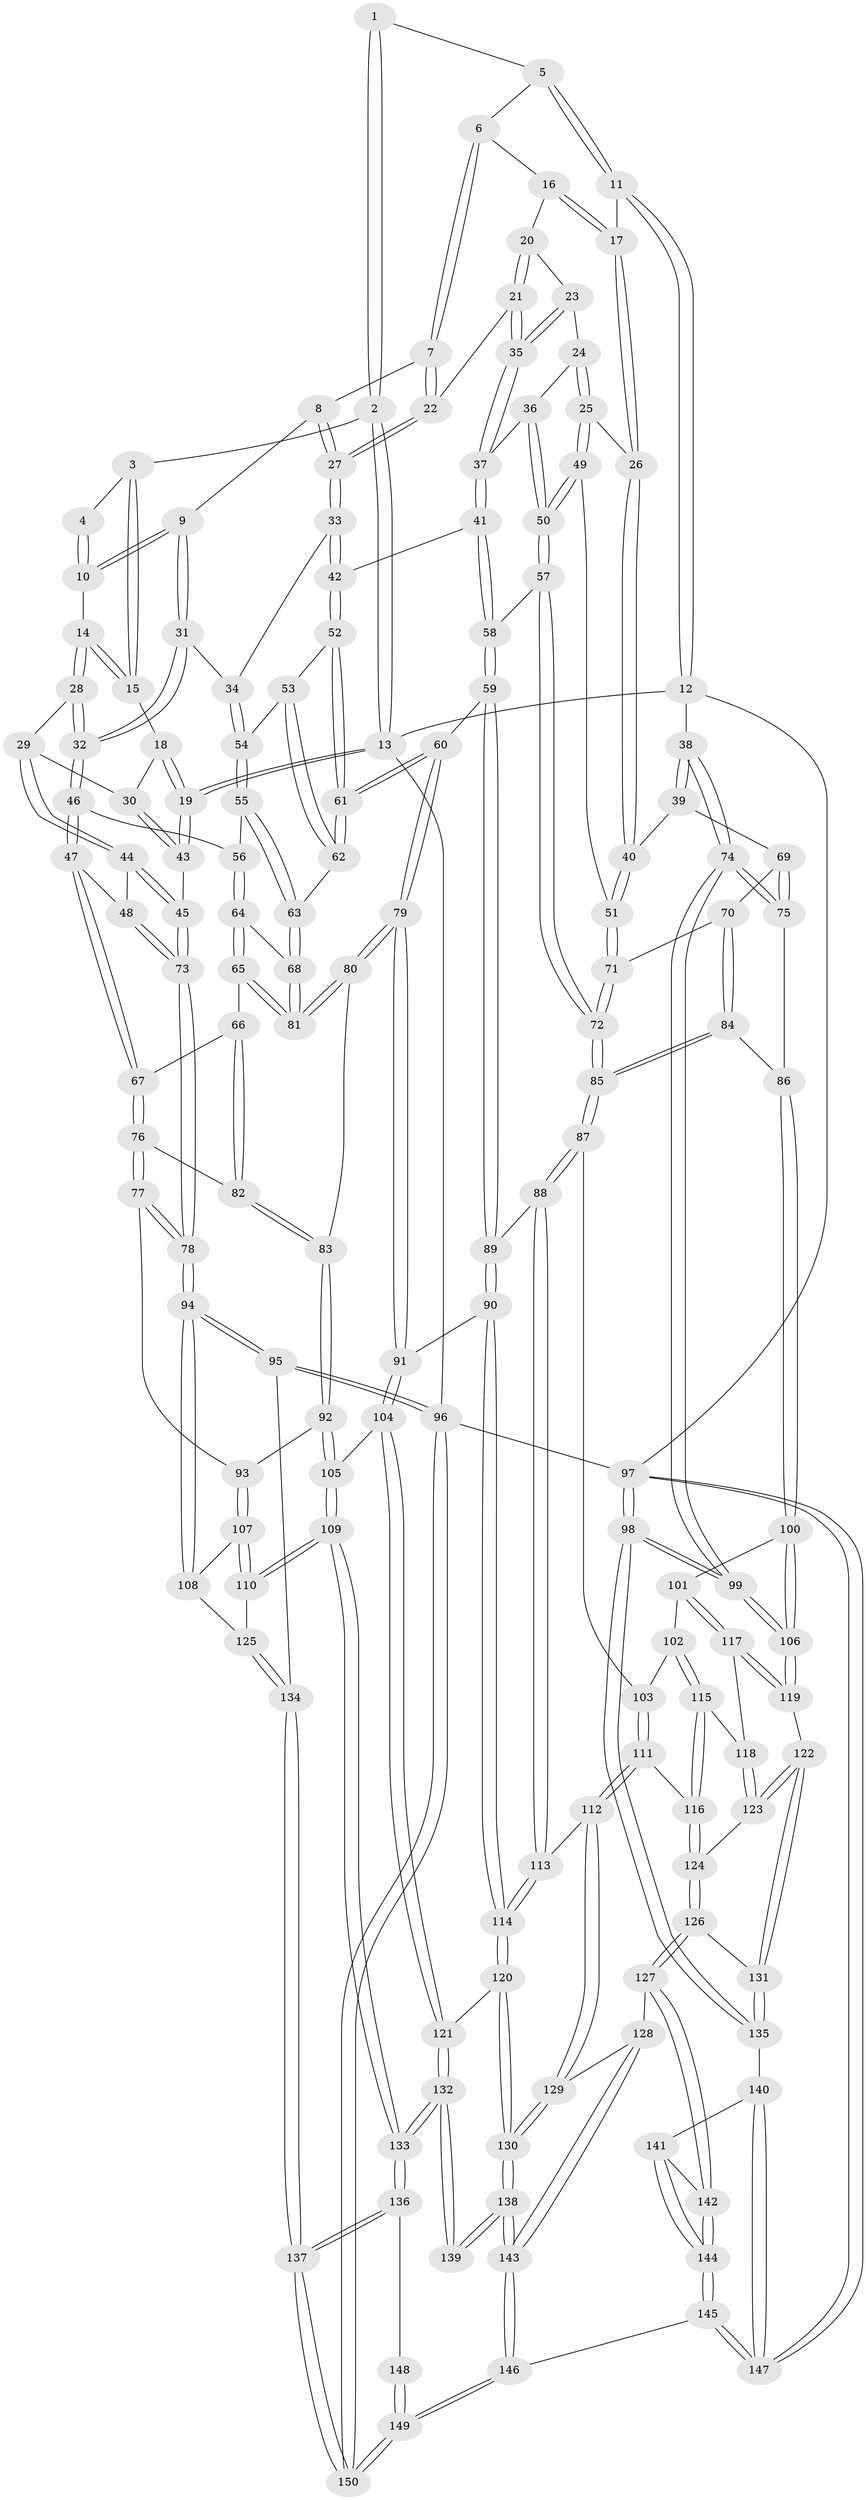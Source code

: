 // coarse degree distribution, {4: 0.4891304347826087, 6: 0.10869565217391304, 2: 0.010869565217391304, 3: 0.10869565217391304, 5: 0.2826086956521739}
// Generated by graph-tools (version 1.1) at 2025/42/03/06/25 10:42:27]
// undirected, 150 vertices, 372 edges
graph export_dot {
graph [start="1"]
  node [color=gray90,style=filled];
  1 [pos="+0.42722693691488656+0"];
  2 [pos="+0+0"];
  3 [pos="+0.17726142594855013+0.016029287956997415"];
  4 [pos="+0.2874645532370419+0.033408490286556965"];
  5 [pos="+0.47449517207517533+0"];
  6 [pos="+0.4794538746681421+0"];
  7 [pos="+0.45305489654951847+0"];
  8 [pos="+0.3999320598098117+0.06354181264381392"];
  9 [pos="+0.3201457638280555+0.09796005334943075"];
  10 [pos="+0.2987420863482433+0.0821232482272963"];
  11 [pos="+0.974718620309343+0"];
  12 [pos="+1+0"];
  13 [pos="+0+0"];
  14 [pos="+0.19743340347166197+0.08319501239910827"];
  15 [pos="+0.19612161332829825+0.08106901800130292"];
  16 [pos="+0.5678781219075226+0.04721431814299835"];
  17 [pos="+0.7797889635723817+0.058798998872157546"];
  18 [pos="+0.13346488559933992+0.10660093606431385"];
  19 [pos="+0+0"];
  20 [pos="+0.5775482619970232+0.08003125797643186"];
  21 [pos="+0.49428421821179985+0.15330496799044055"];
  22 [pos="+0.49283517415809525+0.15227423008116406"];
  23 [pos="+0.5894277065788114+0.10370295881254081"];
  24 [pos="+0.6171554693680915+0.13183095510888426"];
  25 [pos="+0.7472246669502495+0.14962094292814948"];
  26 [pos="+0.7624470563601226+0.13227692198254185"];
  27 [pos="+0.4116284482018042+0.17294960300730733"];
  28 [pos="+0.20008231432882623+0.11608645491377632"];
  29 [pos="+0.12273332618311626+0.1939810634782271"];
  30 [pos="+0.08734790024721031+0.15291026593040155"];
  31 [pos="+0.29545386820115793+0.1959144067593419"];
  32 [pos="+0.2784310161152+0.20400333909524465"];
  33 [pos="+0.396007358977769+0.20521209585002756"];
  34 [pos="+0.36693931274099023+0.2107112493031715"];
  35 [pos="+0.5164612995774208+0.18001879827894396"];
  36 [pos="+0.5762292478794555+0.2151722015704673"];
  37 [pos="+0.5298466975235268+0.22068176233657674"];
  38 [pos="+1+0.12845678344968336"];
  39 [pos="+0.9735128226421587+0.21678535260677353"];
  40 [pos="+0.9129251187560593+0.21854245668406727"];
  41 [pos="+0.5212930955041308+0.23204828097278288"];
  42 [pos="+0.43466638852229916+0.23942703538569124"];
  43 [pos="+0+0"];
  44 [pos="+0.13074726281853138+0.24108854005663213"];
  45 [pos="+0+0.13337665281827465"];
  46 [pos="+0.272271659296508+0.2131809983050676"];
  47 [pos="+0.14503649104819988+0.2695176288426127"];
  48 [pos="+0.14102764396506956+0.2658187767893127"];
  49 [pos="+0.7292690208388326+0.22084680285741407"];
  50 [pos="+0.6809047903169879+0.2820392032749391"];
  51 [pos="+0.8385899755515891+0.29995729874644655"];
  52 [pos="+0.43187934263199734+0.280920810109381"];
  53 [pos="+0.3706263793798631+0.28850986329167205"];
  54 [pos="+0.3638284139369142+0.26422013174265535"];
  55 [pos="+0.32324378340021365+0.2960781617583739"];
  56 [pos="+0.28783564968276676+0.2733933606652359"];
  57 [pos="+0.673302535638393+0.3230043224002146"];
  58 [pos="+0.5306312624103519+0.3371654380602717"];
  59 [pos="+0.496859447043704+0.37276206123112043"];
  60 [pos="+0.4695498178827237+0.3696632046240798"];
  61 [pos="+0.4413118507422563+0.3416234944341558"];
  62 [pos="+0.36389774093124316+0.33219390396626103"];
  63 [pos="+0.35293171246176386+0.33653488560502637"];
  64 [pos="+0.27690568161440027+0.3074300395483245"];
  65 [pos="+0.24861542535545406+0.3526729634132368"];
  66 [pos="+0.2017761913112143+0.3479886738553909"];
  67 [pos="+0.14936818441302238+0.30053075966128523"];
  68 [pos="+0.34332675661915296+0.3489174463946692"];
  69 [pos="+0.9155711835615449+0.33522776539434396"];
  70 [pos="+0.8485678674281394+0.35262355025199266"];
  71 [pos="+0.8402772684990681+0.32020681905061416"];
  72 [pos="+0.6733909563908479+0.3232195593794782"];
  73 [pos="+0+0.3251056917223592"];
  74 [pos="+1+0.46644234616502034"];
  75 [pos="+1+0.43617122296517485"];
  76 [pos="+0.0821413118984355+0.39254193076925004"];
  77 [pos="+0.016166928769652596+0.44155869636957956"];
  78 [pos="+0+0.41144119499685017"];
  79 [pos="+0.3478305552128607+0.47826755650985164"];
  80 [pos="+0.32204254435280494+0.45474373412055913"];
  81 [pos="+0.31212488052890935+0.40810078313579234"];
  82 [pos="+0.19106874518852682+0.4326304585525299"];
  83 [pos="+0.2029683437314901+0.46872360550882847"];
  84 [pos="+0.8299699683344666+0.4113044034568306"];
  85 [pos="+0.7035398945207536+0.4212318164562703"];
  86 [pos="+0.8548403331007441+0.4354361741352917"];
  87 [pos="+0.6877323379317205+0.4516764768149899"];
  88 [pos="+0.6109556724660962+0.498477806807719"];
  89 [pos="+0.5414616954151115+0.4645657626417887"];
  90 [pos="+0.4184474314635115+0.542174016922127"];
  91 [pos="+0.36709122821440215+0.5381066309099856"];
  92 [pos="+0.17526349585353027+0.5038078376058192"];
  93 [pos="+0.09058303835743309+0.5108693260867141"];
  94 [pos="+0+0.6461213668960433"];
  95 [pos="+0+0.7783787215433922"];
  96 [pos="+0+1"];
  97 [pos="+1+1"];
  98 [pos="+1+0.8441013882592082"];
  99 [pos="+1+0.6094903846876986"];
  100 [pos="+0.8549545968468639+0.5090085368535094"];
  101 [pos="+0.8216721325151615+0.5587414808748827"];
  102 [pos="+0.8036911713341184+0.556398900272956"];
  103 [pos="+0.7523711667672842+0.5425355495947437"];
  104 [pos="+0.30213426155443024+0.6505738538127905"];
  105 [pos="+0.2622509998230663+0.6612247575394704"];
  106 [pos="+1+0.6107501955257072"];
  107 [pos="+0.08477379830372128+0.5935501237843374"];
  108 [pos="+0+0.629735346699333"];
  109 [pos="+0.20672148198621512+0.7046705311097006"];
  110 [pos="+0.15969845547910763+0.696328120110389"];
  111 [pos="+0.6903497142805854+0.6693500671351731"];
  112 [pos="+0.6463870148388637+0.6662720279433312"];
  113 [pos="+0.5937184039608291+0.6486551817545352"];
  114 [pos="+0.5646179810464114+0.6633618083418598"];
  115 [pos="+0.7482295225243427+0.6481567840124982"];
  116 [pos="+0.6937910924526703+0.6710793198656764"];
  117 [pos="+0.8480394181968545+0.6153770529271957"];
  118 [pos="+0.8358650105315837+0.6269553446574421"];
  119 [pos="+0.9270735608738453+0.6402229636590336"];
  120 [pos="+0.5297056198426418+0.7094345300492374"];
  121 [pos="+0.4053322570620572+0.7309120965981931"];
  122 [pos="+0.8549060079490106+0.7500943376862824"];
  123 [pos="+0.8128248155821798+0.7048496203038106"];
  124 [pos="+0.7191260494469861+0.6983927092141866"];
  125 [pos="+0.1218810931541994+0.7119340505961704"];
  126 [pos="+0.7492352143333948+0.8028765172222717"];
  127 [pos="+0.7478255505211967+0.8050543012175541"];
  128 [pos="+0.7232018771683055+0.817118826183865"];
  129 [pos="+0.6559354237168789+0.788688926089561"];
  130 [pos="+0.5641734050803555+0.8573761188875763"];
  131 [pos="+0.8579708372572351+0.7857881759735569"];
  132 [pos="+0.39212817044073367+0.8209843776467749"];
  133 [pos="+0.22513925171670005+0.911258414712456"];
  134 [pos="+0.015553203676655167+0.7819172329711354"];
  135 [pos="+0.92191083789641+0.8444520007762233"];
  136 [pos="+0.2174331235995843+0.9337100901110539"];
  137 [pos="+0.19053439470097136+0.9830130460820793"];
  138 [pos="+0.5608242214145095+0.9278183922893433"];
  139 [pos="+0.4666891490326524+0.8986455979037324"];
  140 [pos="+0.918018999207457+0.8484442769710415"];
  141 [pos="+0.8428250719957279+0.8910545628478753"];
  142 [pos="+0.7576132387140418+0.8306228461064962"];
  143 [pos="+0.594588263782908+0.9807964816805521"];
  144 [pos="+0.7749802338650557+0.9519738956630657"];
  145 [pos="+0.6610474757737633+1"];
  146 [pos="+0.649973440184255+1"];
  147 [pos="+0.7958064502258222+1"];
  148 [pos="+0.41885991421101093+0.9257347947077318"];
  149 [pos="+0.28421271886385935+1"];
  150 [pos="+0.133586389962419+1"];
  1 -- 2;
  1 -- 2;
  1 -- 5;
  2 -- 3;
  2 -- 13;
  2 -- 13;
  3 -- 4;
  3 -- 15;
  3 -- 15;
  4 -- 10;
  4 -- 10;
  5 -- 6;
  5 -- 11;
  5 -- 11;
  6 -- 7;
  6 -- 7;
  6 -- 16;
  7 -- 8;
  7 -- 22;
  7 -- 22;
  8 -- 9;
  8 -- 27;
  8 -- 27;
  9 -- 10;
  9 -- 10;
  9 -- 31;
  9 -- 31;
  10 -- 14;
  11 -- 12;
  11 -- 12;
  11 -- 17;
  12 -- 13;
  12 -- 38;
  12 -- 97;
  13 -- 19;
  13 -- 19;
  13 -- 96;
  14 -- 15;
  14 -- 15;
  14 -- 28;
  14 -- 28;
  15 -- 18;
  16 -- 17;
  16 -- 17;
  16 -- 20;
  17 -- 26;
  17 -- 26;
  18 -- 19;
  18 -- 19;
  18 -- 30;
  19 -- 43;
  19 -- 43;
  20 -- 21;
  20 -- 21;
  20 -- 23;
  21 -- 22;
  21 -- 35;
  21 -- 35;
  22 -- 27;
  22 -- 27;
  23 -- 24;
  23 -- 35;
  23 -- 35;
  24 -- 25;
  24 -- 25;
  24 -- 36;
  25 -- 26;
  25 -- 49;
  25 -- 49;
  26 -- 40;
  26 -- 40;
  27 -- 33;
  27 -- 33;
  28 -- 29;
  28 -- 32;
  28 -- 32;
  29 -- 30;
  29 -- 44;
  29 -- 44;
  30 -- 43;
  30 -- 43;
  31 -- 32;
  31 -- 32;
  31 -- 34;
  32 -- 46;
  32 -- 46;
  33 -- 34;
  33 -- 42;
  33 -- 42;
  34 -- 54;
  34 -- 54;
  35 -- 37;
  35 -- 37;
  36 -- 37;
  36 -- 50;
  36 -- 50;
  37 -- 41;
  37 -- 41;
  38 -- 39;
  38 -- 39;
  38 -- 74;
  38 -- 74;
  39 -- 40;
  39 -- 69;
  40 -- 51;
  40 -- 51;
  41 -- 42;
  41 -- 58;
  41 -- 58;
  42 -- 52;
  42 -- 52;
  43 -- 45;
  44 -- 45;
  44 -- 45;
  44 -- 48;
  45 -- 73;
  45 -- 73;
  46 -- 47;
  46 -- 47;
  46 -- 56;
  47 -- 48;
  47 -- 67;
  47 -- 67;
  48 -- 73;
  48 -- 73;
  49 -- 50;
  49 -- 50;
  49 -- 51;
  50 -- 57;
  50 -- 57;
  51 -- 71;
  51 -- 71;
  52 -- 53;
  52 -- 61;
  52 -- 61;
  53 -- 54;
  53 -- 62;
  53 -- 62;
  54 -- 55;
  54 -- 55;
  55 -- 56;
  55 -- 63;
  55 -- 63;
  56 -- 64;
  56 -- 64;
  57 -- 58;
  57 -- 72;
  57 -- 72;
  58 -- 59;
  58 -- 59;
  59 -- 60;
  59 -- 89;
  59 -- 89;
  60 -- 61;
  60 -- 61;
  60 -- 79;
  60 -- 79;
  61 -- 62;
  61 -- 62;
  62 -- 63;
  63 -- 68;
  63 -- 68;
  64 -- 65;
  64 -- 65;
  64 -- 68;
  65 -- 66;
  65 -- 81;
  65 -- 81;
  66 -- 67;
  66 -- 82;
  66 -- 82;
  67 -- 76;
  67 -- 76;
  68 -- 81;
  68 -- 81;
  69 -- 70;
  69 -- 75;
  69 -- 75;
  70 -- 71;
  70 -- 84;
  70 -- 84;
  71 -- 72;
  71 -- 72;
  72 -- 85;
  72 -- 85;
  73 -- 78;
  73 -- 78;
  74 -- 75;
  74 -- 75;
  74 -- 99;
  74 -- 99;
  75 -- 86;
  76 -- 77;
  76 -- 77;
  76 -- 82;
  77 -- 78;
  77 -- 78;
  77 -- 93;
  78 -- 94;
  78 -- 94;
  79 -- 80;
  79 -- 80;
  79 -- 91;
  79 -- 91;
  80 -- 81;
  80 -- 81;
  80 -- 83;
  82 -- 83;
  82 -- 83;
  83 -- 92;
  83 -- 92;
  84 -- 85;
  84 -- 85;
  84 -- 86;
  85 -- 87;
  85 -- 87;
  86 -- 100;
  86 -- 100;
  87 -- 88;
  87 -- 88;
  87 -- 103;
  88 -- 89;
  88 -- 113;
  88 -- 113;
  89 -- 90;
  89 -- 90;
  90 -- 91;
  90 -- 114;
  90 -- 114;
  91 -- 104;
  91 -- 104;
  92 -- 93;
  92 -- 105;
  92 -- 105;
  93 -- 107;
  93 -- 107;
  94 -- 95;
  94 -- 95;
  94 -- 108;
  94 -- 108;
  95 -- 96;
  95 -- 96;
  95 -- 134;
  96 -- 150;
  96 -- 150;
  96 -- 97;
  97 -- 98;
  97 -- 98;
  97 -- 147;
  97 -- 147;
  98 -- 99;
  98 -- 99;
  98 -- 135;
  98 -- 135;
  99 -- 106;
  99 -- 106;
  100 -- 101;
  100 -- 106;
  100 -- 106;
  101 -- 102;
  101 -- 117;
  101 -- 117;
  102 -- 103;
  102 -- 115;
  102 -- 115;
  103 -- 111;
  103 -- 111;
  104 -- 105;
  104 -- 121;
  104 -- 121;
  105 -- 109;
  105 -- 109;
  106 -- 119;
  106 -- 119;
  107 -- 108;
  107 -- 110;
  107 -- 110;
  108 -- 125;
  109 -- 110;
  109 -- 110;
  109 -- 133;
  109 -- 133;
  110 -- 125;
  111 -- 112;
  111 -- 112;
  111 -- 116;
  112 -- 113;
  112 -- 129;
  112 -- 129;
  113 -- 114;
  113 -- 114;
  114 -- 120;
  114 -- 120;
  115 -- 116;
  115 -- 116;
  115 -- 118;
  116 -- 124;
  116 -- 124;
  117 -- 118;
  117 -- 119;
  117 -- 119;
  118 -- 123;
  118 -- 123;
  119 -- 122;
  120 -- 121;
  120 -- 130;
  120 -- 130;
  121 -- 132;
  121 -- 132;
  122 -- 123;
  122 -- 123;
  122 -- 131;
  122 -- 131;
  123 -- 124;
  124 -- 126;
  124 -- 126;
  125 -- 134;
  125 -- 134;
  126 -- 127;
  126 -- 127;
  126 -- 131;
  127 -- 128;
  127 -- 142;
  127 -- 142;
  128 -- 129;
  128 -- 143;
  128 -- 143;
  129 -- 130;
  129 -- 130;
  130 -- 138;
  130 -- 138;
  131 -- 135;
  131 -- 135;
  132 -- 133;
  132 -- 133;
  132 -- 139;
  132 -- 139;
  133 -- 136;
  133 -- 136;
  134 -- 137;
  134 -- 137;
  135 -- 140;
  136 -- 137;
  136 -- 137;
  136 -- 148;
  137 -- 150;
  137 -- 150;
  138 -- 139;
  138 -- 139;
  138 -- 143;
  138 -- 143;
  140 -- 141;
  140 -- 147;
  140 -- 147;
  141 -- 142;
  141 -- 144;
  141 -- 144;
  142 -- 144;
  142 -- 144;
  143 -- 146;
  143 -- 146;
  144 -- 145;
  144 -- 145;
  145 -- 146;
  145 -- 147;
  145 -- 147;
  146 -- 149;
  146 -- 149;
  148 -- 149;
  148 -- 149;
  149 -- 150;
  149 -- 150;
}
